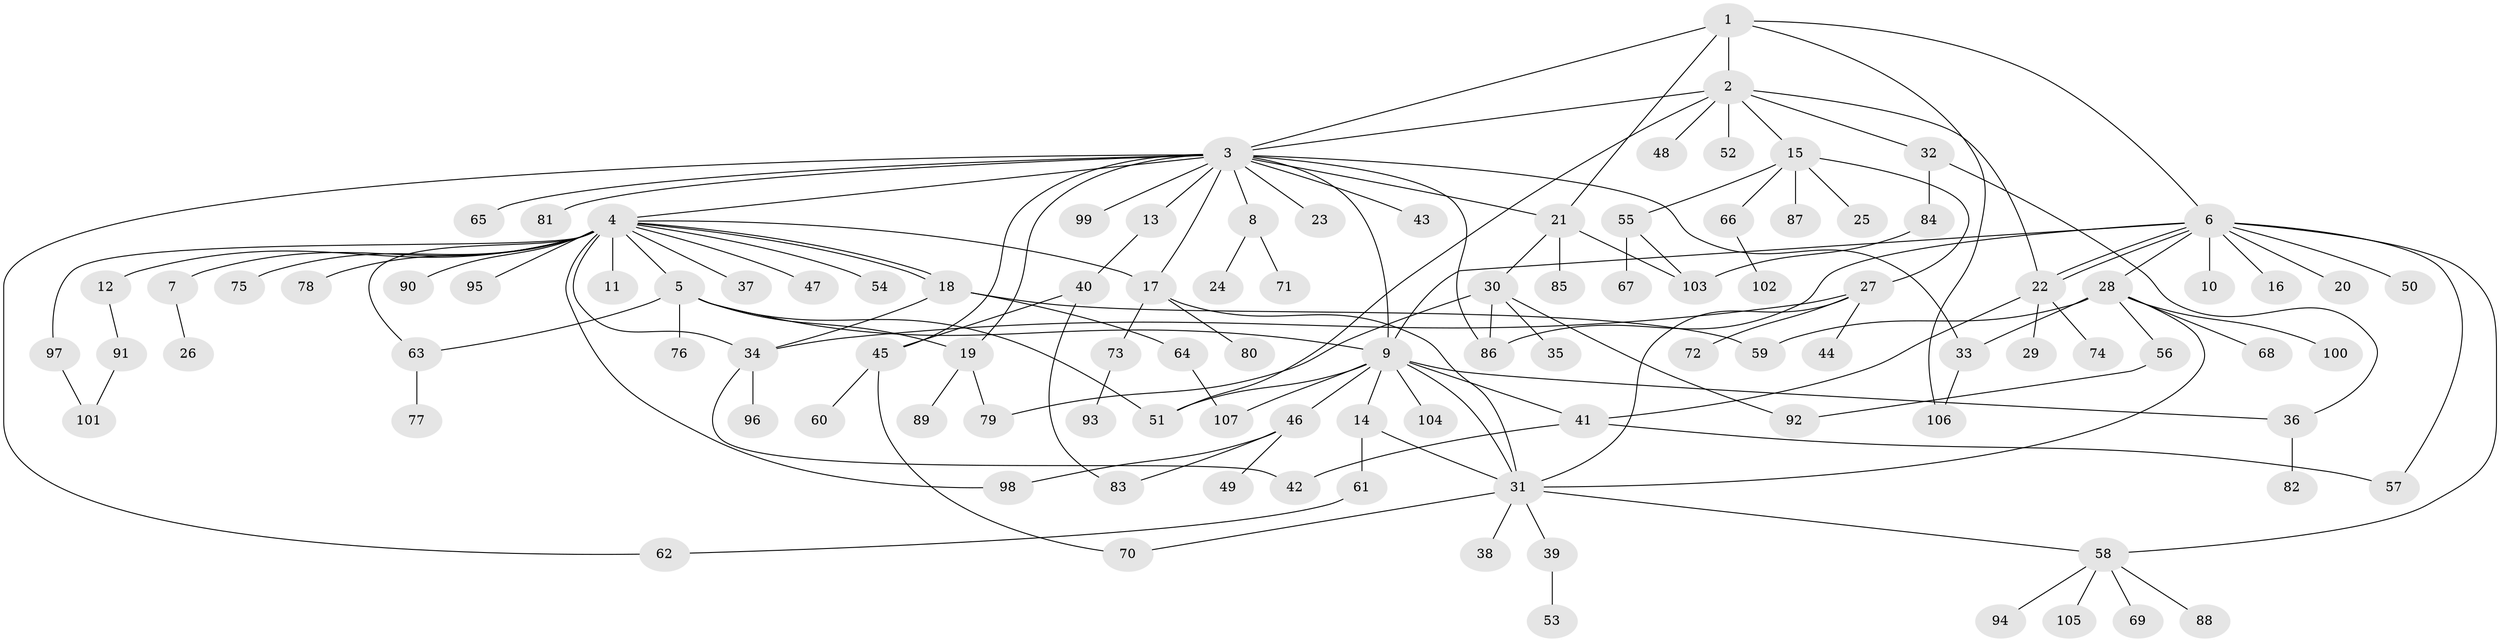// Generated by graph-tools (version 1.1) at 2025/47/03/09/25 04:47:27]
// undirected, 107 vertices, 145 edges
graph export_dot {
graph [start="1"]
  node [color=gray90,style=filled];
  1;
  2;
  3;
  4;
  5;
  6;
  7;
  8;
  9;
  10;
  11;
  12;
  13;
  14;
  15;
  16;
  17;
  18;
  19;
  20;
  21;
  22;
  23;
  24;
  25;
  26;
  27;
  28;
  29;
  30;
  31;
  32;
  33;
  34;
  35;
  36;
  37;
  38;
  39;
  40;
  41;
  42;
  43;
  44;
  45;
  46;
  47;
  48;
  49;
  50;
  51;
  52;
  53;
  54;
  55;
  56;
  57;
  58;
  59;
  60;
  61;
  62;
  63;
  64;
  65;
  66;
  67;
  68;
  69;
  70;
  71;
  72;
  73;
  74;
  75;
  76;
  77;
  78;
  79;
  80;
  81;
  82;
  83;
  84;
  85;
  86;
  87;
  88;
  89;
  90;
  91;
  92;
  93;
  94;
  95;
  96;
  97;
  98;
  99;
  100;
  101;
  102;
  103;
  104;
  105;
  106;
  107;
  1 -- 2;
  1 -- 3;
  1 -- 6;
  1 -- 21;
  1 -- 106;
  2 -- 3;
  2 -- 15;
  2 -- 22;
  2 -- 32;
  2 -- 48;
  2 -- 51;
  2 -- 52;
  3 -- 4;
  3 -- 8;
  3 -- 9;
  3 -- 13;
  3 -- 17;
  3 -- 19;
  3 -- 21;
  3 -- 23;
  3 -- 33;
  3 -- 43;
  3 -- 45;
  3 -- 62;
  3 -- 65;
  3 -- 81;
  3 -- 86;
  3 -- 99;
  4 -- 5;
  4 -- 7;
  4 -- 11;
  4 -- 12;
  4 -- 17;
  4 -- 18;
  4 -- 18;
  4 -- 34;
  4 -- 37;
  4 -- 47;
  4 -- 54;
  4 -- 63;
  4 -- 75;
  4 -- 78;
  4 -- 90;
  4 -- 95;
  4 -- 97;
  4 -- 98;
  5 -- 9;
  5 -- 19;
  5 -- 51;
  5 -- 63;
  5 -- 76;
  6 -- 9;
  6 -- 10;
  6 -- 16;
  6 -- 20;
  6 -- 22;
  6 -- 22;
  6 -- 28;
  6 -- 50;
  6 -- 57;
  6 -- 58;
  6 -- 86;
  7 -- 26;
  8 -- 24;
  8 -- 71;
  9 -- 14;
  9 -- 31;
  9 -- 36;
  9 -- 41;
  9 -- 46;
  9 -- 51;
  9 -- 104;
  9 -- 107;
  12 -- 91;
  13 -- 40;
  14 -- 31;
  14 -- 61;
  15 -- 25;
  15 -- 27;
  15 -- 55;
  15 -- 66;
  15 -- 87;
  17 -- 31;
  17 -- 73;
  17 -- 80;
  18 -- 34;
  18 -- 59;
  18 -- 64;
  19 -- 79;
  19 -- 89;
  21 -- 30;
  21 -- 85;
  21 -- 103;
  22 -- 29;
  22 -- 41;
  22 -- 74;
  27 -- 31;
  27 -- 34;
  27 -- 44;
  27 -- 72;
  28 -- 31;
  28 -- 33;
  28 -- 56;
  28 -- 59;
  28 -- 68;
  28 -- 100;
  30 -- 35;
  30 -- 79;
  30 -- 86;
  30 -- 92;
  31 -- 38;
  31 -- 39;
  31 -- 58;
  31 -- 70;
  32 -- 36;
  32 -- 84;
  33 -- 106;
  34 -- 42;
  34 -- 96;
  36 -- 82;
  39 -- 53;
  40 -- 45;
  40 -- 83;
  41 -- 42;
  41 -- 57;
  45 -- 60;
  45 -- 70;
  46 -- 49;
  46 -- 83;
  46 -- 98;
  55 -- 67;
  55 -- 103;
  56 -- 92;
  58 -- 69;
  58 -- 88;
  58 -- 94;
  58 -- 105;
  61 -- 62;
  63 -- 77;
  64 -- 107;
  66 -- 102;
  73 -- 93;
  84 -- 103;
  91 -- 101;
  97 -- 101;
}
